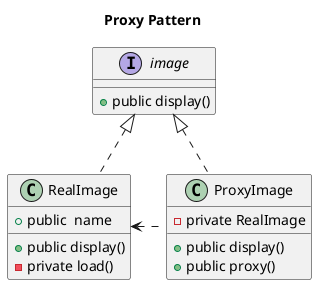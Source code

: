 @startuml
title Proxy Pattern
interface image {
    + public display()
}

class RealImage {
    + public display()
    + public  name
    - private load()
}

class ProxyImage {
    + public display()
    + public proxy()

    - private RealImage
}

ProxyImage .left.> RealImage
ProxyImage .up.|> image
RealImage .up.|> image
@enduml